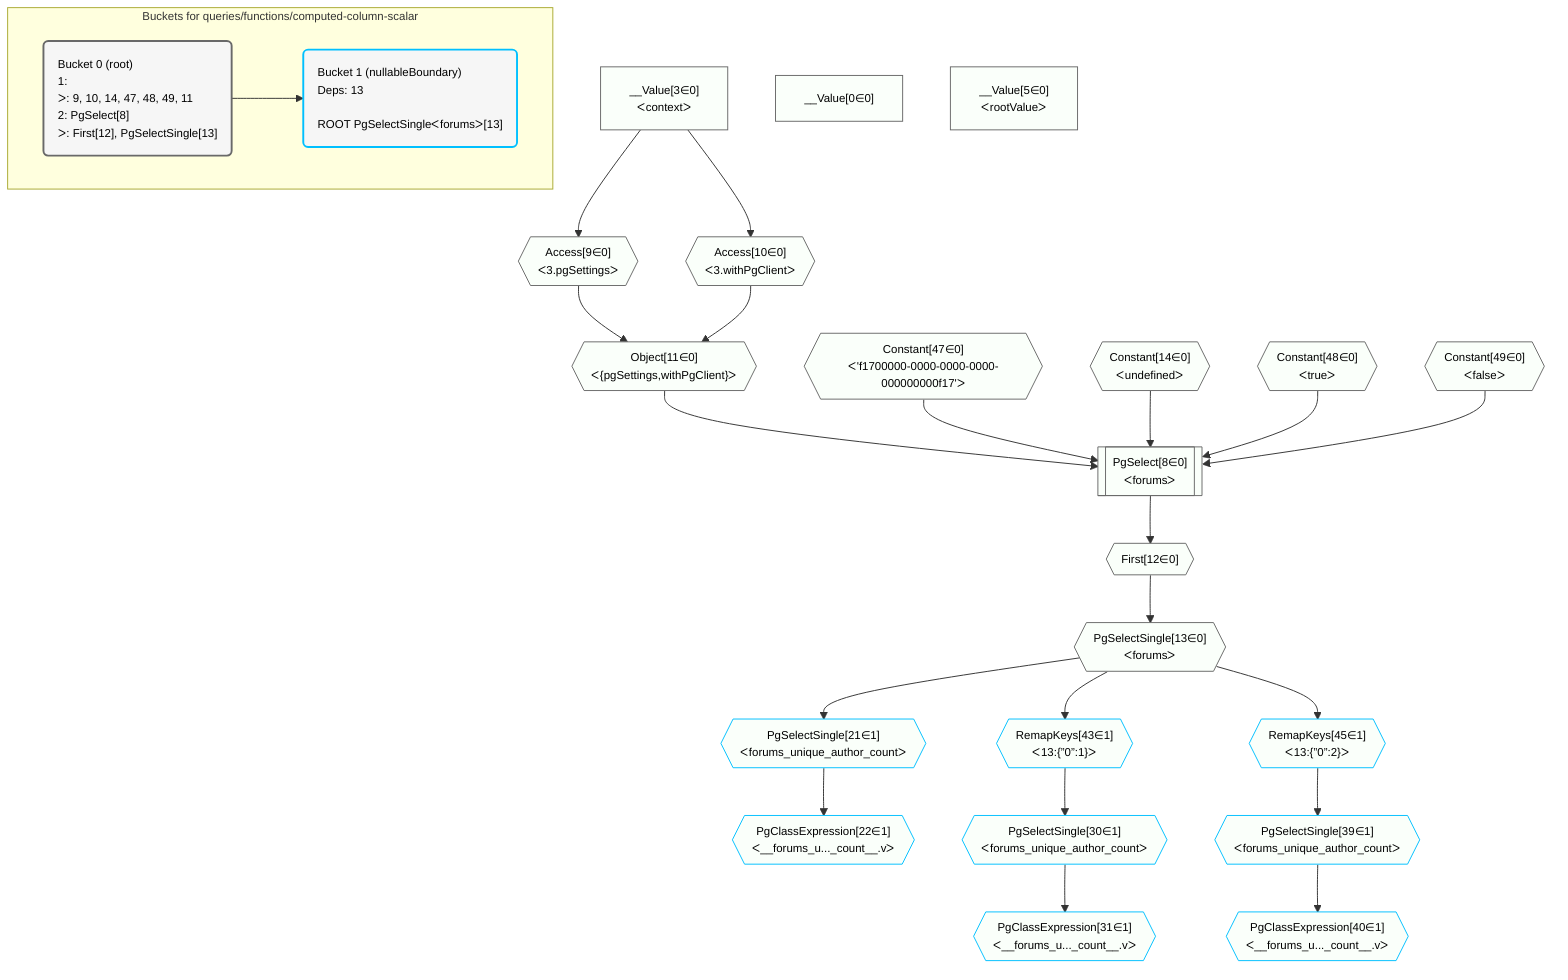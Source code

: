 %%{init: {'themeVariables': { 'fontSize': '12px'}}}%%
graph TD
    classDef path fill:#eee,stroke:#000,color:#000
    classDef plan fill:#fff,stroke-width:1px,color:#000
    classDef itemplan fill:#fff,stroke-width:2px,color:#000
    classDef unbatchedplan fill:#dff,stroke-width:1px,color:#000
    classDef sideeffectplan fill:#fcc,stroke-width:2px,color:#000
    classDef bucket fill:#f6f6f6,color:#000,stroke-width:2px,text-align:left


    %% plan dependencies
    PgSelect8[["PgSelect[8∈0]<br />ᐸforumsᐳ"]]:::plan
    Object11{{"Object[11∈0]<br />ᐸ{pgSettings,withPgClient}ᐳ"}}:::plan
    Constant47{{"Constant[47∈0]<br />ᐸ'f1700000-0000-0000-0000-000000000f17'ᐳ"}}:::plan
    Constant14{{"Constant[14∈0]<br />ᐸundefinedᐳ"}}:::plan
    Constant48{{"Constant[48∈0]<br />ᐸtrueᐳ"}}:::plan
    Constant49{{"Constant[49∈0]<br />ᐸfalseᐳ"}}:::plan
    Object11 & Constant47 & Constant14 & Constant48 & Constant49 --> PgSelect8
    Access9{{"Access[9∈0]<br />ᐸ3.pgSettingsᐳ"}}:::plan
    Access10{{"Access[10∈0]<br />ᐸ3.withPgClientᐳ"}}:::plan
    Access9 & Access10 --> Object11
    __Value3["__Value[3∈0]<br />ᐸcontextᐳ"]:::plan
    __Value3 --> Access9
    __Value3 --> Access10
    First12{{"First[12∈0]"}}:::plan
    PgSelect8 --> First12
    PgSelectSingle13{{"PgSelectSingle[13∈0]<br />ᐸforumsᐳ"}}:::plan
    First12 --> PgSelectSingle13
    __Value0["__Value[0∈0]"]:::plan
    __Value5["__Value[5∈0]<br />ᐸrootValueᐳ"]:::plan
    PgSelectSingle21{{"PgSelectSingle[21∈1]<br />ᐸforums_unique_author_countᐳ"}}:::plan
    PgSelectSingle13 --> PgSelectSingle21
    PgClassExpression22{{"PgClassExpression[22∈1]<br />ᐸ__forums_u..._count__.vᐳ"}}:::plan
    PgSelectSingle21 --> PgClassExpression22
    PgSelectSingle30{{"PgSelectSingle[30∈1]<br />ᐸforums_unique_author_countᐳ"}}:::plan
    RemapKeys43{{"RemapKeys[43∈1]<br />ᐸ13:{”0”:1}ᐳ"}}:::plan
    RemapKeys43 --> PgSelectSingle30
    PgClassExpression31{{"PgClassExpression[31∈1]<br />ᐸ__forums_u..._count__.vᐳ"}}:::plan
    PgSelectSingle30 --> PgClassExpression31
    PgSelectSingle39{{"PgSelectSingle[39∈1]<br />ᐸforums_unique_author_countᐳ"}}:::plan
    RemapKeys45{{"RemapKeys[45∈1]<br />ᐸ13:{”0”:2}ᐳ"}}:::plan
    RemapKeys45 --> PgSelectSingle39
    PgClassExpression40{{"PgClassExpression[40∈1]<br />ᐸ__forums_u..._count__.vᐳ"}}:::plan
    PgSelectSingle39 --> PgClassExpression40
    PgSelectSingle13 --> RemapKeys43
    PgSelectSingle13 --> RemapKeys45

    %% define steps

    subgraph "Buckets for queries/functions/computed-column-scalar"
    Bucket0("Bucket 0 (root)<br />1: <br />ᐳ: 9, 10, 14, 47, 48, 49, 11<br />2: PgSelect[8]<br />ᐳ: First[12], PgSelectSingle[13]"):::bucket
    classDef bucket0 stroke:#696969
    class Bucket0,__Value0,__Value3,__Value5,PgSelect8,Access9,Access10,Object11,First12,PgSelectSingle13,Constant14,Constant47,Constant48,Constant49 bucket0
    Bucket1("Bucket 1 (nullableBoundary)<br />Deps: 13<br /><br />ROOT PgSelectSingleᐸforumsᐳ[13]"):::bucket
    classDef bucket1 stroke:#00bfff
    class Bucket1,PgSelectSingle21,PgClassExpression22,PgSelectSingle30,PgClassExpression31,PgSelectSingle39,PgClassExpression40,RemapKeys43,RemapKeys45 bucket1
    Bucket0 --> Bucket1
    classDef unary fill:#fafffa,borderWidth:8px
    class PgSelect8,Object11,Access9,Access10,First12,PgSelectSingle13,__Value0,__Value3,__Value5,Constant14,Constant47,Constant48,Constant49,PgSelectSingle21,PgClassExpression22,PgSelectSingle30,PgClassExpression31,PgSelectSingle39,PgClassExpression40,RemapKeys43,RemapKeys45 unary
    end